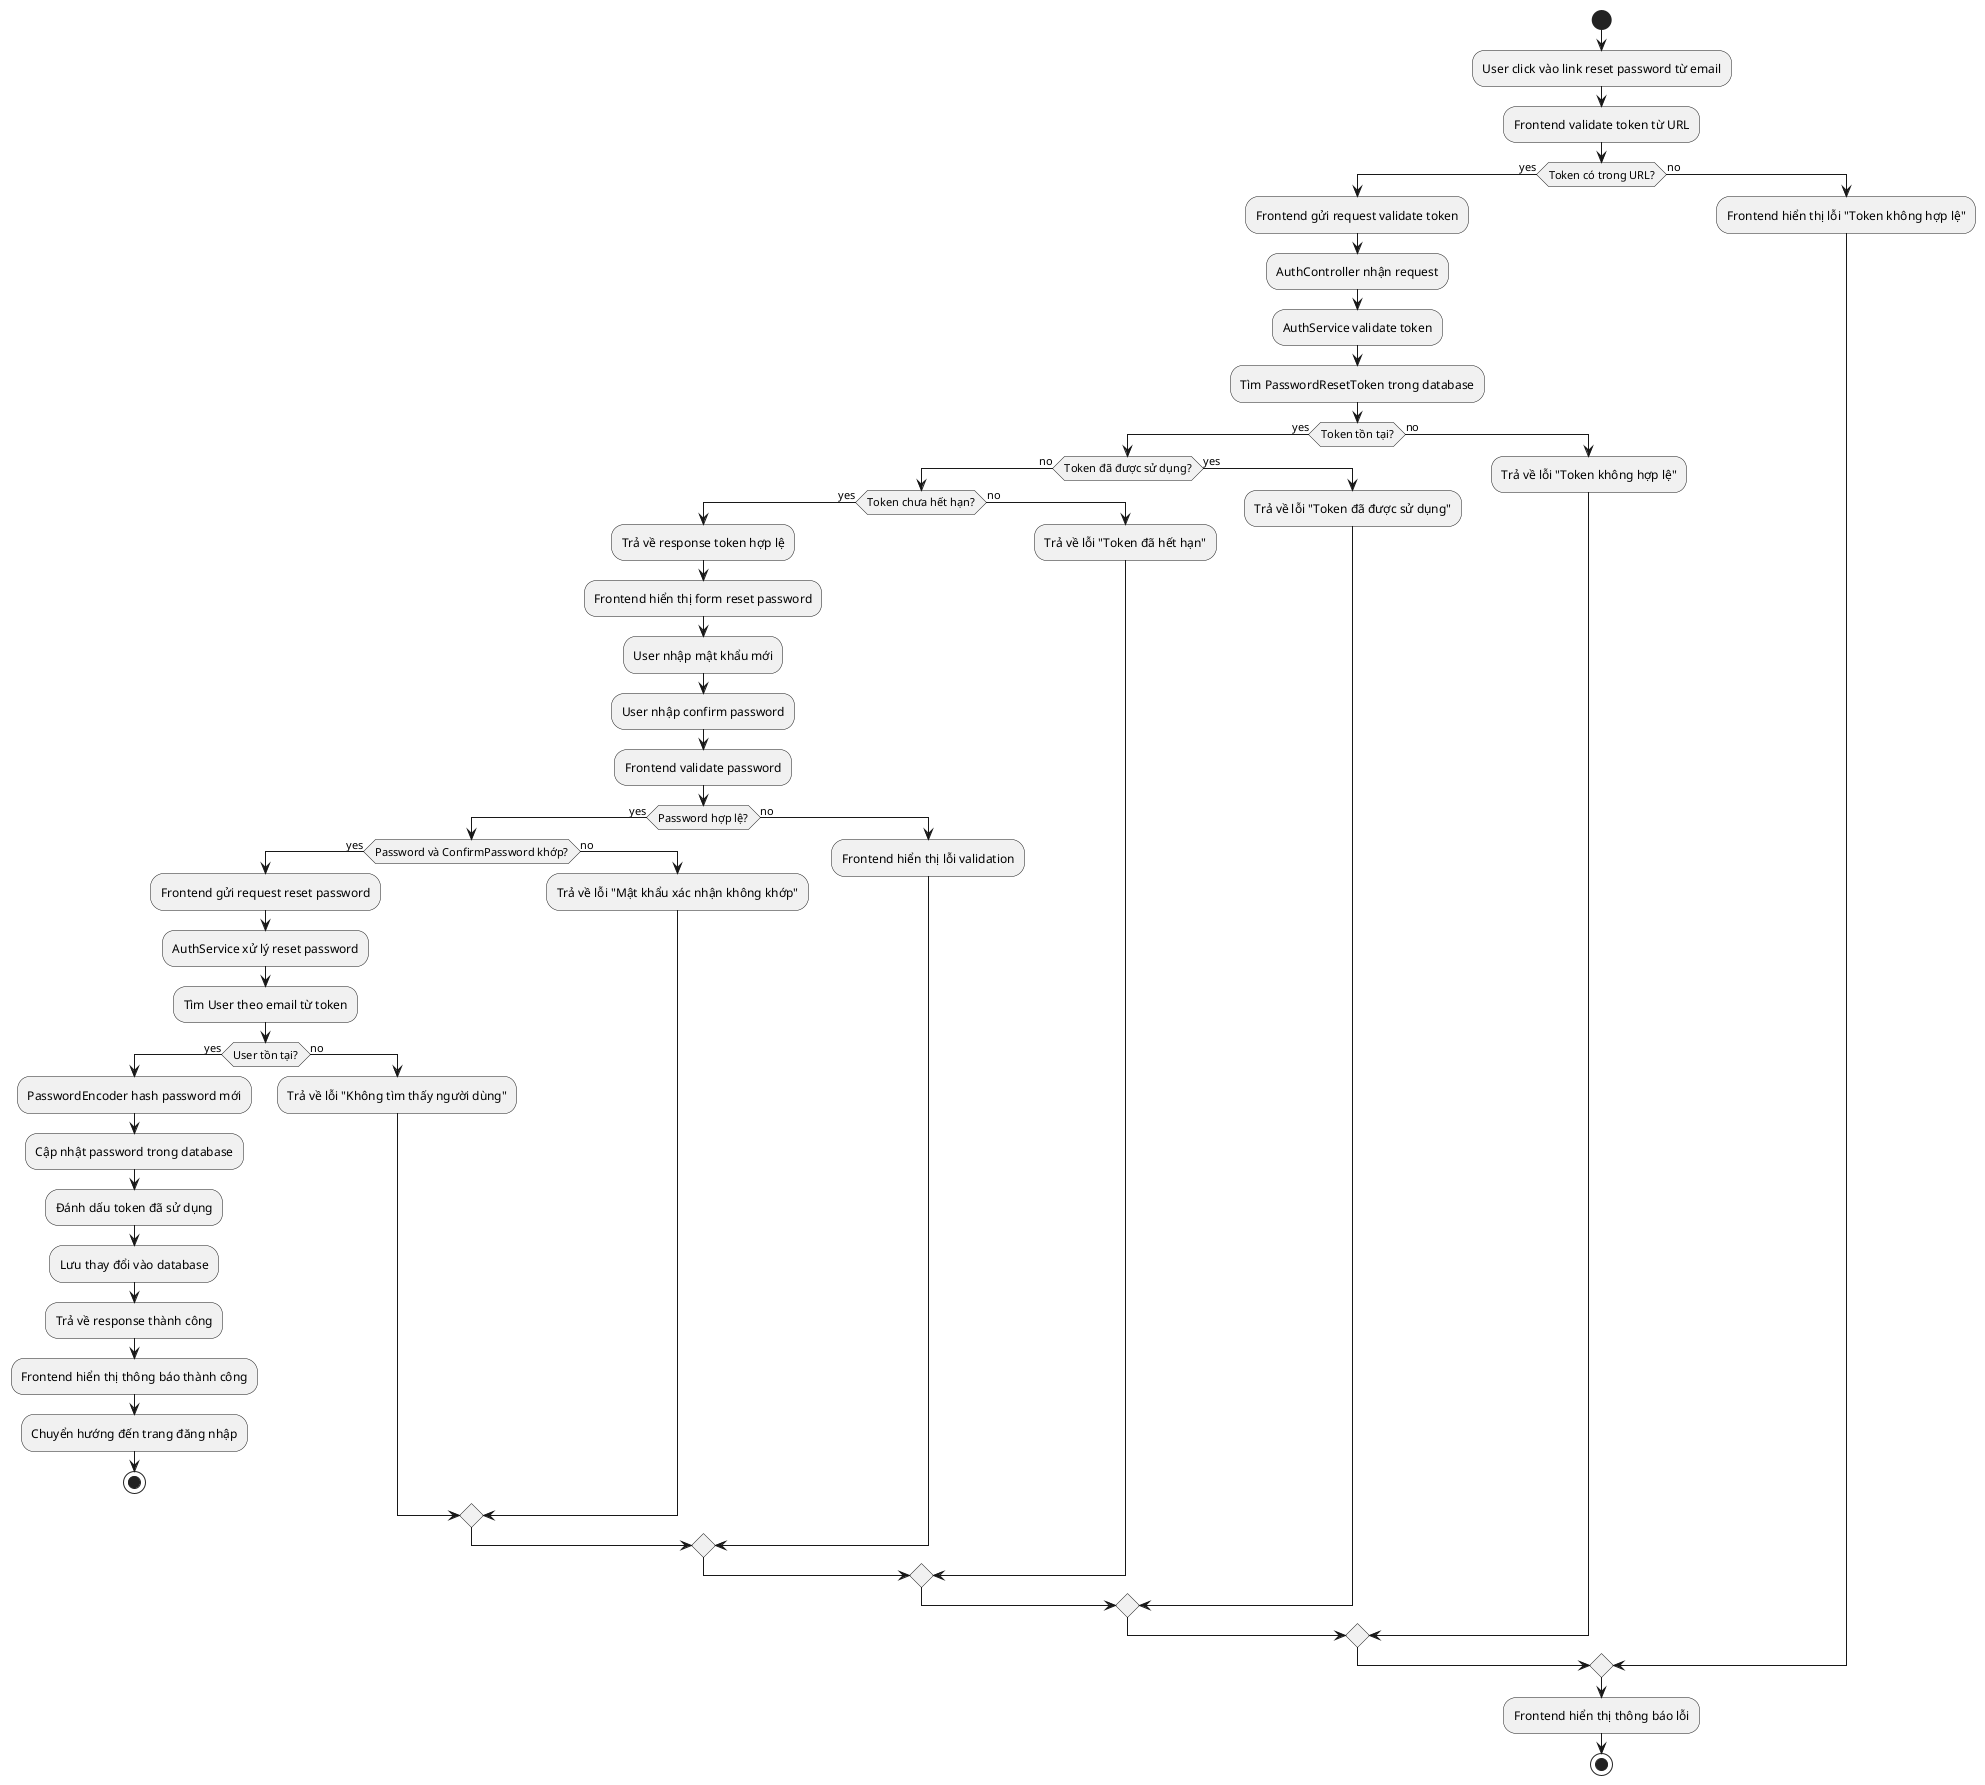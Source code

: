 @startuml Activity_ResetPassword

start

:User click vào link reset password từ email;

:Frontend validate token từ URL;

if (Token có trong URL?) then (yes)
    :Frontend gửi request validate token;
    :AuthController nhận request;
    :AuthService validate token;
    
    :Tìm PasswordResetToken trong database;
    if (Token tồn tại?) then (yes)
        if (Token đã được sử dụng?) then (no)
            if (Token chưa hết hạn?) then (yes)
                :Trả về response token hợp lệ;
                :Frontend hiển thị form reset password;
                
                :User nhập mật khẩu mới;
                :User nhập confirm password;
                
                :Frontend validate password;
                if (Password hợp lệ?) then (yes)
                    if (Password và ConfirmPassword khớp?) then (yes)
                        :Frontend gửi request reset password;
                        :AuthService xử lý reset password;
                        
                        :Tìm User theo email từ token;
                        if (User tồn tại?) then (yes)
                            :PasswordEncoder hash password mới;
                            :Cập nhật password trong database;
                            :Đánh dấu token đã sử dụng;
                            :Lưu thay đổi vào database;
                            
                            :Trả về response thành công;
                            :Frontend hiển thị thông báo thành công;
                            :Chuyển hướng đến trang đăng nhập;
                            stop
                        else (no)
                            :Trả về lỗi "Không tìm thấy người dùng";
                        endif
                    else (no)
                        :Trả về lỗi "Mật khẩu xác nhận không khớp";
                    endif
                else (no)
                    :Frontend hiển thị lỗi validation;
                endif
            else (no)
                :Trả về lỗi "Token đã hết hạn";
            endif
        else (yes)
            :Trả về lỗi "Token đã được sử dụng";
        endif
    else (no)
        :Trả về lỗi "Token không hợp lệ";
    endif
else (no)
    :Frontend hiển thị lỗi "Token không hợp lệ";
endif

:Frontend hiển thị thông báo lỗi;

stop

@enduml 